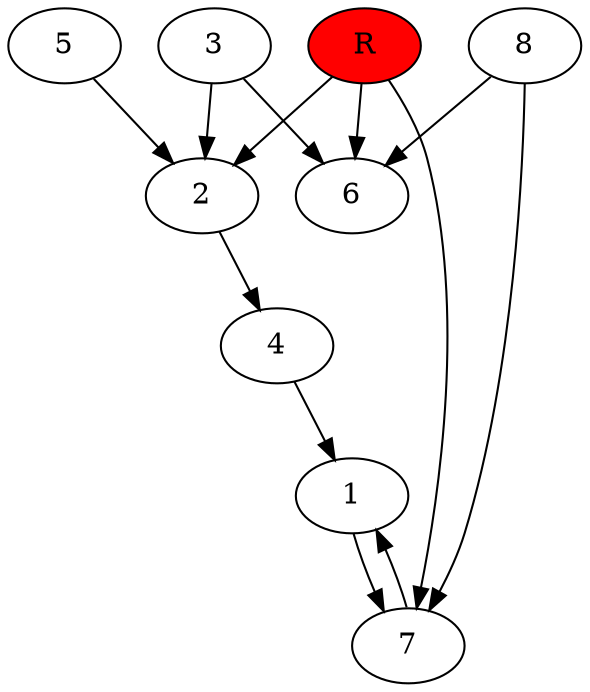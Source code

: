 digraph prb22843 {
	1
	2
	3
	4
	5
	6
	7
	8
	R [fillcolor="#ff0000" style=filled]
	1 -> 7
	2 -> 4
	3 -> 2
	3 -> 6
	4 -> 1
	5 -> 2
	7 -> 1
	8 -> 6
	8 -> 7
	R -> 2
	R -> 6
	R -> 7
}

